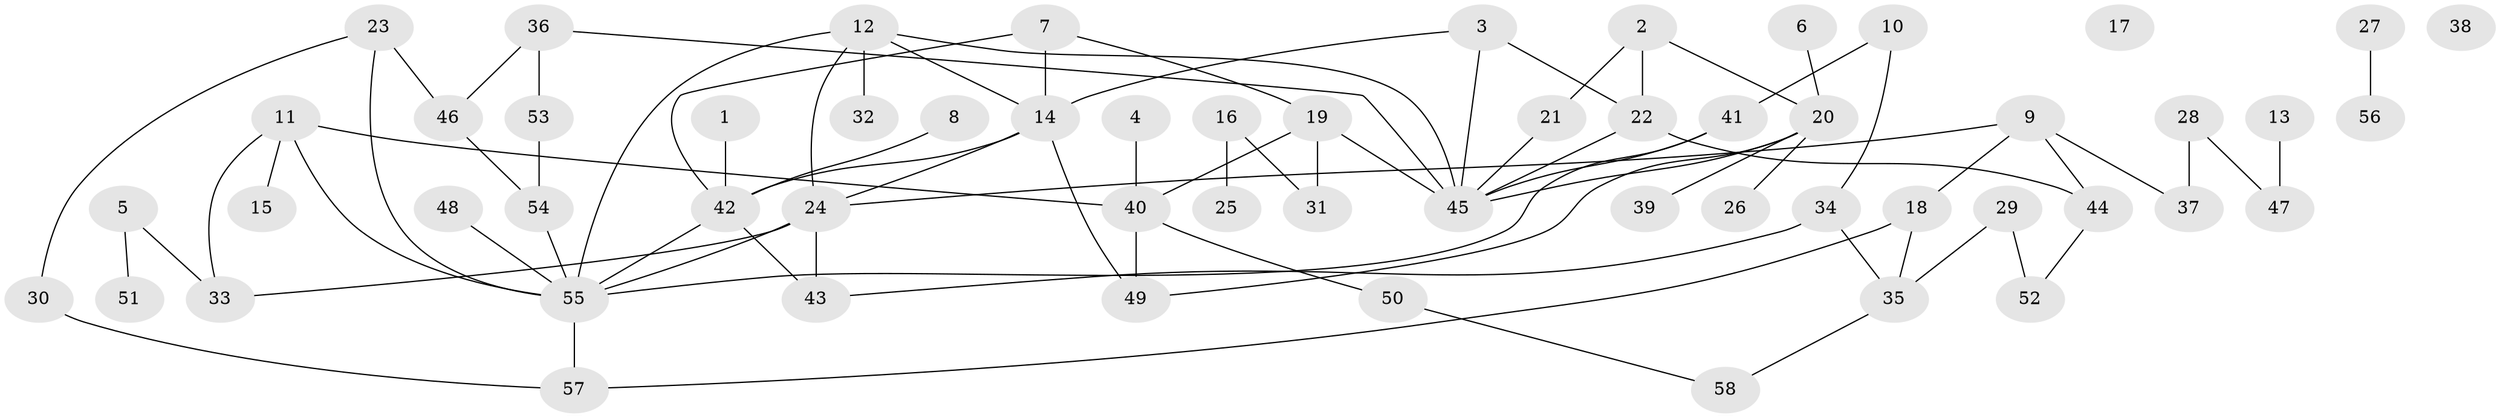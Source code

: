 // coarse degree distribution, {1: 0.4, 9: 0.06666666666666667, 3: 0.13333333333333333, 2: 0.13333333333333333, 8: 0.06666666666666667, 4: 0.06666666666666667, 5: 0.06666666666666667, 6: 0.06666666666666667}
// Generated by graph-tools (version 1.1) at 2025/35/03/04/25 23:35:57]
// undirected, 58 vertices, 79 edges
graph export_dot {
  node [color=gray90,style=filled];
  1;
  2;
  3;
  4;
  5;
  6;
  7;
  8;
  9;
  10;
  11;
  12;
  13;
  14;
  15;
  16;
  17;
  18;
  19;
  20;
  21;
  22;
  23;
  24;
  25;
  26;
  27;
  28;
  29;
  30;
  31;
  32;
  33;
  34;
  35;
  36;
  37;
  38;
  39;
  40;
  41;
  42;
  43;
  44;
  45;
  46;
  47;
  48;
  49;
  50;
  51;
  52;
  53;
  54;
  55;
  56;
  57;
  58;
  1 -- 42;
  2 -- 20;
  2 -- 21;
  2 -- 22;
  3 -- 14;
  3 -- 22;
  3 -- 45;
  4 -- 40;
  5 -- 33;
  5 -- 51;
  6 -- 20;
  7 -- 14;
  7 -- 19;
  7 -- 42;
  8 -- 42;
  9 -- 18;
  9 -- 24;
  9 -- 37;
  9 -- 44;
  10 -- 34;
  10 -- 41;
  11 -- 15;
  11 -- 33;
  11 -- 40;
  11 -- 55;
  12 -- 14;
  12 -- 24;
  12 -- 32;
  12 -- 45;
  12 -- 55;
  13 -- 47;
  14 -- 24;
  14 -- 42;
  14 -- 49;
  16 -- 25;
  16 -- 31;
  18 -- 35;
  18 -- 57;
  19 -- 31;
  19 -- 40;
  19 -- 45;
  20 -- 26;
  20 -- 39;
  20 -- 45;
  20 -- 49;
  21 -- 45;
  22 -- 44;
  22 -- 45;
  23 -- 30;
  23 -- 46;
  23 -- 55;
  24 -- 33;
  24 -- 43;
  24 -- 55;
  27 -- 56;
  28 -- 37;
  28 -- 47;
  29 -- 35;
  29 -- 52;
  30 -- 57;
  34 -- 35;
  34 -- 43;
  35 -- 58;
  36 -- 45;
  36 -- 46;
  36 -- 53;
  40 -- 49;
  40 -- 50;
  41 -- 45;
  41 -- 55;
  42 -- 43;
  42 -- 55;
  44 -- 52;
  46 -- 54;
  48 -- 55;
  50 -- 58;
  53 -- 54;
  54 -- 55;
  55 -- 57;
}
